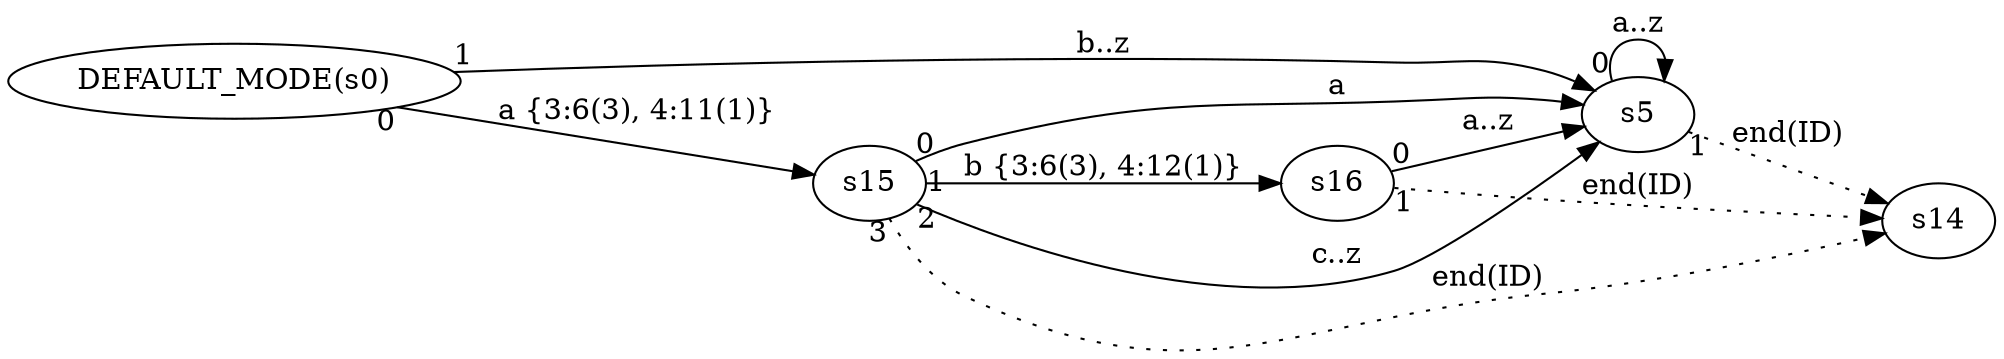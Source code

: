 digraph ATN {
  rankdir=LR;

  "DEFAULT_MODE(s0)" -> s15 [label="a {3:6(3), 4:11(1)}" taillabel=0]
  s15 -> s5 [label=a taillabel=0]
  s5 -> s5 [label="a..z" taillabel=0]
  s5 -> s14 [label="end(ID)" taillabel=1 style=dotted]
  s15 -> s16 [label="b {3:6(3), 4:12(1)}" taillabel=1]
  s16 -> s5 [label="a..z" taillabel=0]
  s16 -> s14 [label="end(ID)" taillabel=1 style=dotted]
  s15 -> s5 [label="c..z" taillabel=2]
  s15 -> s14 [label="end(ID)" taillabel=3 style=dotted]
  "DEFAULT_MODE(s0)" -> s5 [label="b..z" taillabel=1]
}